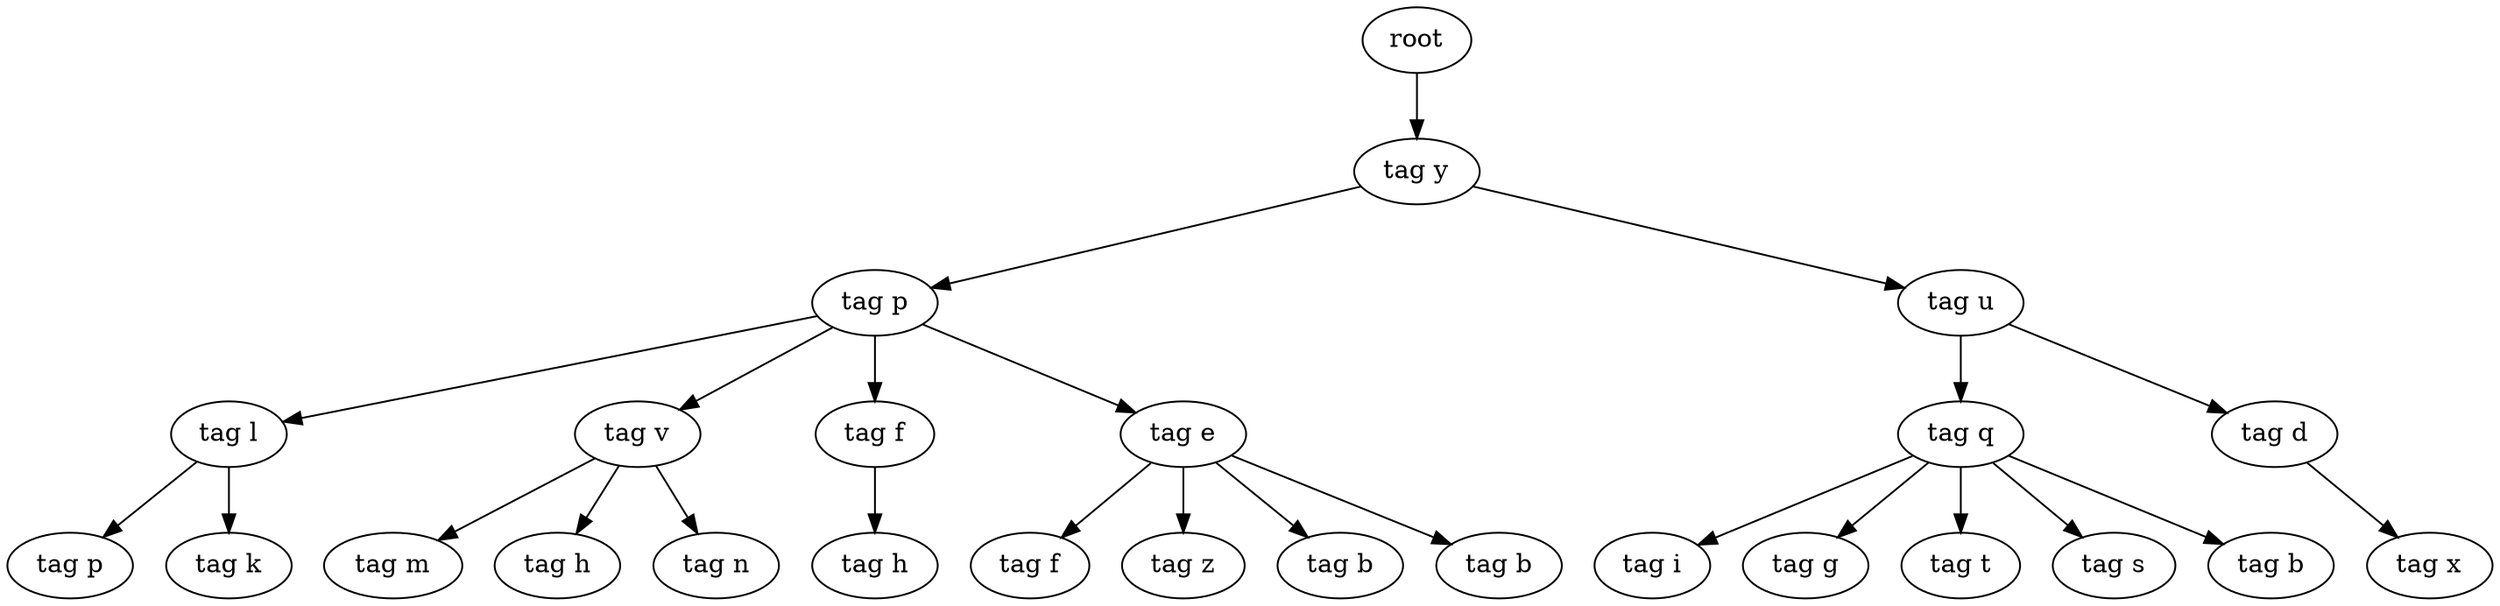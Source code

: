 digraph Tree{
0[label="root"];
0->00
00[label="tag y"];
00->000
000[label="tag p"];
000->0000
0000[label="tag l"];
0000->00000
00000[label="tag p"];
0000->00001
00001[label="tag k"];
000->0001
0001[label="tag v"];
0001->00010
00010[label="tag m"];
0001->00011
00011[label="tag h"];
0001->00012
00012[label="tag n"];
000->0002
0002[label="tag f"];
0002->00020
00020[label="tag h"];
000->0003
0003[label="tag e"];
0003->00030
00030[label="tag f"];
0003->00031
00031[label="tag z"];
0003->00032
00032[label="tag b"];
0003->00033
00033[label="tag b"];
00->001
001[label="tag u"];
001->0010
0010[label="tag q"];
0010->00100
00100[label="tag i"];
0010->00101
00101[label="tag g"];
0010->00102
00102[label="tag t"];
0010->00103
00103[label="tag s"];
0010->00104
00104[label="tag b"];
001->0011
0011[label="tag d"];
0011->00110
00110[label="tag x"];
}
